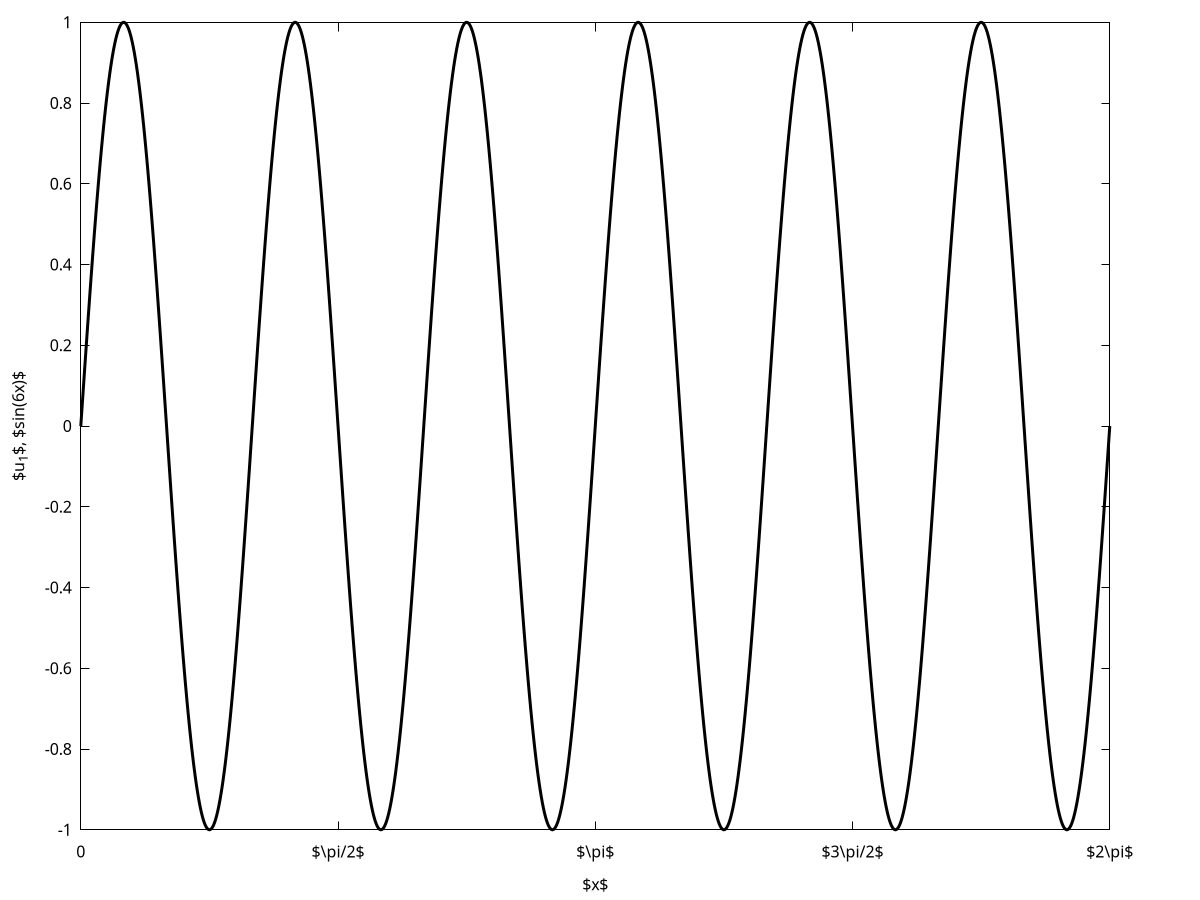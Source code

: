 set terminal epslatex color standalone
set output "u1.tex"

set xlabel "$x$"
set ylabel "$u_1$, $\\sin(6x)$"
set key outside right bottom

set xrange [0.0:2.0*pi+0.0001]
set xtics ("0" 0, "$\\pi/2$" pi/2, "$\\pi$" pi, "$3\\pi/2$" 3*pi/2, "$2\\pi$" 2*pi)

set parametric
set trange [0.0:2.0*pi]
set samples 1000

plot t, sin(6*t) lt 1 lc 0 lw 3 notitle, \
     "u1.dat" using 1:2 with points pt 7 ps 1.2 lc 3 notitle 

